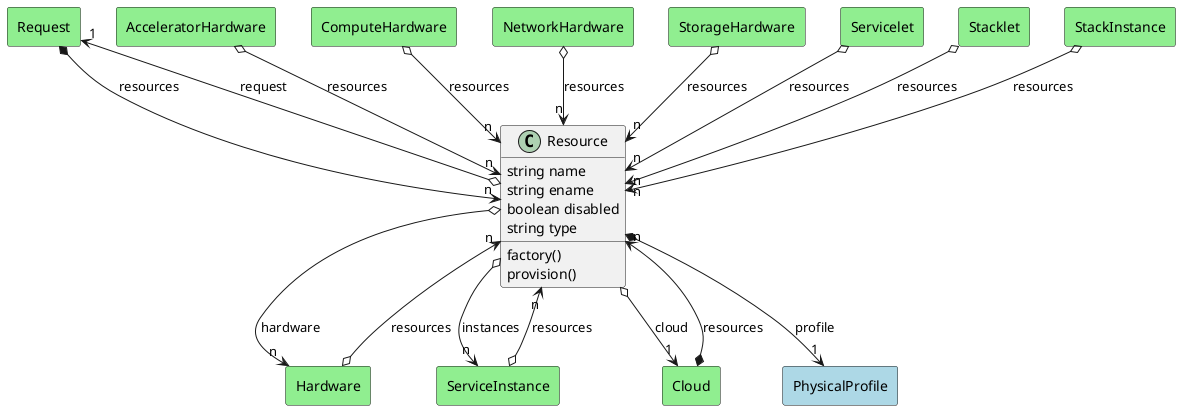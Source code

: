 @startuml

class "Resource" as Model {
 string name
 string ename
 boolean disabled
 string type

 factory()
 provision()
 
}

rectangle "Request" as Request #lightblue {
}

Model o--> "1" Request : request


rectangle "PhysicalProfile" as PhysicalProfile #lightblue {
}

Model *--> "1" PhysicalProfile : profile


rectangle "Hardware" as Hardware #lightblue {
}

Model o--> "n" Hardware : hardware


rectangle "ServiceInstance" as ServiceInstance #lightblue {
}

Model o--> "n" ServiceInstance : instances


rectangle "Cloud" as Cloud #lightblue {
}

Model o--> "1" Cloud : cloud




    rectangle "AcceleratorHardware" as AcceleratorHardware #lightgreen {
    }
    
        AcceleratorHardware   o--> "n" Model : "resources"
    
    rectangle "ComputeHardware" as ComputeHardware #lightgreen {
    }
    
        ComputeHardware   o--> "n" Model : "resources"
    
    rectangle "Hardware" as Hardware #lightgreen {
    }
    
        Hardware   o--> "n" Model : "resources"
    
    rectangle "NetworkHardware" as NetworkHardware #lightgreen {
    }
    
        NetworkHardware   o--> "n" Model : "resources"
    
    rectangle "StorageHardware" as StorageHardware #lightgreen {
    }
    
        StorageHardware   o--> "n" Model : "resources"
    
    rectangle "Servicelet" as Servicelet #lightgreen {
    }
    
        Servicelet   o--> "n" Model : "resources"
    
    rectangle "Stacklet" as Stacklet #lightgreen {
    }
    
        Stacklet   o--> "n" Model : "resources"
    
    rectangle "ServiceInstance" as ServiceInstance #lightgreen {
    }
    
        ServiceInstance   o--> "n" Model : "resources"
    
    rectangle "StackInstance" as StackInstance #lightgreen {
    }
    
        StackInstance   o--> "n" Model : "resources"
    
    rectangle "Cloud" as Cloud #lightgreen {
    }
    
        Cloud   *--> "n" Model : "resources"
    
    rectangle "Request" as Request #lightgreen {
    }
    
        Request   *--> "n" Model : "resources"
    

@enduml
